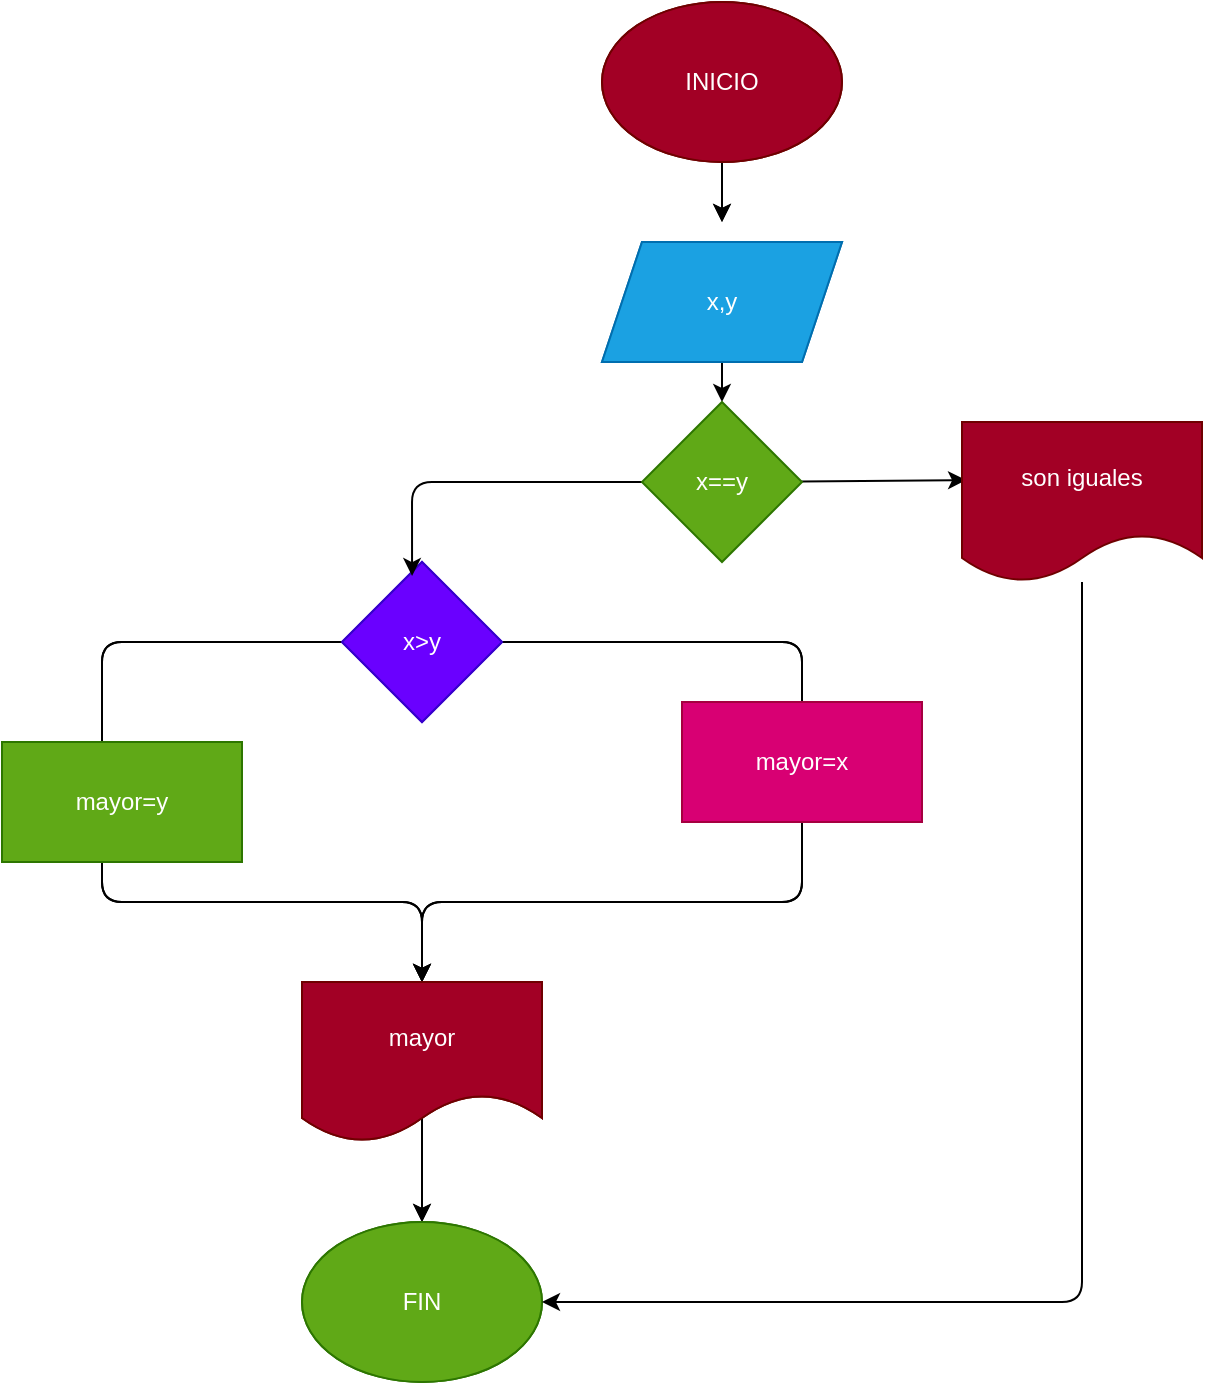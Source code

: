 <mxfile>
    <diagram id="Owm7UghNx_Wwmb3un3l-" name="Página-1">
        <mxGraphModel dx="1489" dy="411" grid="1" gridSize="10" guides="1" tooltips="1" connect="1" arrows="1" fold="1" page="1" pageScale="1" pageWidth="827" pageHeight="1169" math="0" shadow="0">
            <root>
                <mxCell id="0"/>
                <mxCell id="1" parent="0"/>
                <mxCell id="5" style="edgeStyle=none;html=1;" parent="1" source="2" edge="1">
                    <mxGeometry relative="1" as="geometry">
                        <mxPoint x="320" y="180" as="targetPoint"/>
                    </mxGeometry>
                </mxCell>
                <mxCell id="2" value="INICIO" style="ellipse;whiteSpace=wrap;html=1;fillColor=#a20025;fontColor=#ffffff;strokeColor=#6F0000;" parent="1" vertex="1">
                    <mxGeometry x="260" y="70" width="120" height="80" as="geometry"/>
                </mxCell>
                <mxCell id="3" value="x,y" style="shape=parallelogram;perimeter=parallelogramPerimeter;whiteSpace=wrap;html=1;fixedSize=1;fillColor=#1ba1e2;fontColor=#ffffff;strokeColor=#006EAF;" parent="1" vertex="1">
                    <mxGeometry x="260" y="190" width="120" height="60" as="geometry"/>
                </mxCell>
                <mxCell id="7" style="edgeStyle=none;html=1;" parent="1" source="4" edge="1">
                    <mxGeometry relative="1" as="geometry">
                        <mxPoint x="170" y="560" as="targetPoint"/>
                        <Array as="points">
                            <mxPoint x="360" y="390"/>
                            <mxPoint x="360" y="520"/>
                            <mxPoint x="170" y="520"/>
                        </Array>
                    </mxGeometry>
                </mxCell>
                <mxCell id="8" style="edgeStyle=none;html=1;" parent="1" source="4" edge="1">
                    <mxGeometry relative="1" as="geometry">
                        <mxPoint x="170" y="560" as="targetPoint"/>
                        <Array as="points">
                            <mxPoint x="10" y="390"/>
                            <mxPoint x="10" y="520"/>
                            <mxPoint x="170" y="520"/>
                        </Array>
                    </mxGeometry>
                </mxCell>
                <mxCell id="4" value="x&amp;gt;y" style="rhombus;whiteSpace=wrap;html=1;fillColor=#6a00ff;fontColor=#ffffff;strokeColor=#3700CC;" parent="1" vertex="1">
                    <mxGeometry x="130" y="350" width="80" height="80" as="geometry"/>
                </mxCell>
                <mxCell id="12" style="edgeStyle=none;html=1;" parent="1" target="13" edge="1">
                    <mxGeometry relative="1" as="geometry">
                        <mxPoint x="170" y="690" as="targetPoint"/>
                        <mxPoint x="170" y="620" as="sourcePoint"/>
                    </mxGeometry>
                </mxCell>
                <mxCell id="10" value="mayor=x" style="rounded=0;whiteSpace=wrap;html=1;fillColor=#d80073;fontColor=#ffffff;strokeColor=#A50040;" parent="1" vertex="1">
                    <mxGeometry x="300" y="420" width="120" height="60" as="geometry"/>
                </mxCell>
                <mxCell id="11" value="mayor=y" style="rounded=0;whiteSpace=wrap;html=1;fillColor=#60a917;fontColor=#ffffff;strokeColor=#2D7600;" parent="1" vertex="1">
                    <mxGeometry x="-40" y="440" width="120" height="60" as="geometry"/>
                </mxCell>
                <mxCell id="13" value="FIN" style="ellipse;whiteSpace=wrap;html=1;fillColor=#60a917;fontColor=#ffffff;strokeColor=#2D7600;" parent="1" vertex="1">
                    <mxGeometry x="110" y="680" width="120" height="80" as="geometry"/>
                </mxCell>
                <mxCell id="14" value="mayor" style="shape=document;whiteSpace=wrap;html=1;boundedLbl=1;fillColor=#a20025;fontColor=#ffffff;strokeColor=#6F0000;" parent="1" vertex="1">
                    <mxGeometry x="110" y="560" width="120" height="80" as="geometry"/>
                </mxCell>
                <mxCell id="15" style="edgeStyle=none;html=1;" parent="1" source="16" edge="1">
                    <mxGeometry relative="1" as="geometry">
                        <mxPoint x="320" y="180" as="targetPoint"/>
                    </mxGeometry>
                </mxCell>
                <mxCell id="16" value="INICIO" style="ellipse;whiteSpace=wrap;html=1;fillColor=#a20025;fontColor=#ffffff;strokeColor=#6F0000;" parent="1" vertex="1">
                    <mxGeometry x="260" y="70" width="120" height="80" as="geometry"/>
                </mxCell>
                <mxCell id="28" value="" style="edgeStyle=none;html=1;" parent="1" source="18" target="27" edge="1">
                    <mxGeometry relative="1" as="geometry"/>
                </mxCell>
                <mxCell id="18" value="x,y" style="shape=parallelogram;perimeter=parallelogramPerimeter;whiteSpace=wrap;html=1;fixedSize=1;fillColor=#1ba1e2;fontColor=#ffffff;strokeColor=#006EAF;" parent="1" vertex="1">
                    <mxGeometry x="260" y="190" width="120" height="60" as="geometry"/>
                </mxCell>
                <mxCell id="19" style="edgeStyle=none;html=1;" parent="1" source="21" edge="1">
                    <mxGeometry relative="1" as="geometry">
                        <mxPoint x="170" y="560" as="targetPoint"/>
                        <Array as="points">
                            <mxPoint x="360" y="390"/>
                            <mxPoint x="360" y="520"/>
                            <mxPoint x="170" y="520"/>
                        </Array>
                    </mxGeometry>
                </mxCell>
                <mxCell id="20" style="edgeStyle=none;html=1;" parent="1" source="21" edge="1">
                    <mxGeometry relative="1" as="geometry">
                        <mxPoint x="170" y="560" as="targetPoint"/>
                        <Array as="points">
                            <mxPoint x="10" y="390"/>
                            <mxPoint x="10" y="520"/>
                            <mxPoint x="170" y="520"/>
                        </Array>
                    </mxGeometry>
                </mxCell>
                <mxCell id="21" value="x&amp;gt;y" style="rhombus;whiteSpace=wrap;html=1;fillColor=#6a00ff;fontColor=#ffffff;strokeColor=#3700CC;" parent="1" vertex="1">
                    <mxGeometry x="130" y="350" width="80" height="80" as="geometry"/>
                </mxCell>
                <mxCell id="22" style="edgeStyle=none;html=1;" parent="1" target="25" edge="1">
                    <mxGeometry relative="1" as="geometry">
                        <mxPoint x="170" y="690" as="targetPoint"/>
                        <mxPoint x="170" y="620" as="sourcePoint"/>
                    </mxGeometry>
                </mxCell>
                <mxCell id="23" value="mayor=x" style="rounded=0;whiteSpace=wrap;html=1;fillColor=#d80073;fontColor=#ffffff;strokeColor=#A50040;" parent="1" vertex="1">
                    <mxGeometry x="300" y="420" width="120" height="60" as="geometry"/>
                </mxCell>
                <mxCell id="24" value="mayor=y" style="rounded=0;whiteSpace=wrap;html=1;fillColor=#60a917;fontColor=#ffffff;strokeColor=#2D7600;" parent="1" vertex="1">
                    <mxGeometry x="-40" y="440" width="120" height="60" as="geometry"/>
                </mxCell>
                <mxCell id="25" value="FIN" style="ellipse;whiteSpace=wrap;html=1;fillColor=#60a917;fontColor=#ffffff;strokeColor=#2D7600;" parent="1" vertex="1">
                    <mxGeometry x="110" y="680" width="120" height="80" as="geometry"/>
                </mxCell>
                <mxCell id="26" value="mayor" style="shape=document;whiteSpace=wrap;html=1;boundedLbl=1;fillColor=#a20025;fontColor=#ffffff;strokeColor=#6F0000;" parent="1" vertex="1">
                    <mxGeometry x="110" y="560" width="120" height="80" as="geometry"/>
                </mxCell>
                <mxCell id="29" style="edgeStyle=none;html=1;entryX=0.438;entryY=0.088;entryDx=0;entryDy=0;entryPerimeter=0;" parent="1" source="27" target="21" edge="1">
                    <mxGeometry relative="1" as="geometry">
                        <Array as="points">
                            <mxPoint x="165" y="310"/>
                        </Array>
                    </mxGeometry>
                </mxCell>
                <mxCell id="31" value="" style="edgeStyle=none;html=1;entryX=0.017;entryY=0.363;entryDx=0;entryDy=0;entryPerimeter=0;" parent="1" source="27" target="32" edge="1">
                    <mxGeometry relative="1" as="geometry">
                        <mxPoint x="430" y="310" as="targetPoint"/>
                    </mxGeometry>
                </mxCell>
                <mxCell id="27" value="x==y" style="rhombus;whiteSpace=wrap;html=1;fillColor=#60a917;fontColor=#ffffff;strokeColor=#2D7600;" parent="1" vertex="1">
                    <mxGeometry x="280" y="270" width="80" height="80" as="geometry"/>
                </mxCell>
                <mxCell id="33" style="edgeStyle=none;html=1;entryX=1;entryY=0.5;entryDx=0;entryDy=0;" edge="1" parent="1" source="32" target="25">
                    <mxGeometry relative="1" as="geometry">
                        <Array as="points">
                            <mxPoint x="500" y="720"/>
                        </Array>
                    </mxGeometry>
                </mxCell>
                <mxCell id="32" value="&lt;span style=&quot;color: rgb(255, 255, 255);&quot;&gt;son iguales&lt;/span&gt;" style="shape=document;whiteSpace=wrap;html=1;boundedLbl=1;fillColor=#a20025;fontColor=#ffffff;strokeColor=#6F0000;" parent="1" vertex="1">
                    <mxGeometry x="440" y="280" width="120" height="80" as="geometry"/>
                </mxCell>
            </root>
        </mxGraphModel>
    </diagram>
</mxfile>